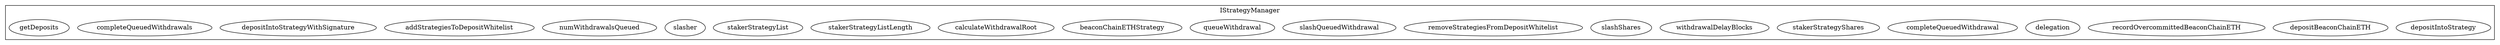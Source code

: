 strict digraph {
subgraph cluster_3262_IStrategyManager {
label = "IStrategyManager"
"3262_depositIntoStrategy" [label="depositIntoStrategy"]
"3262_depositBeaconChainETH" [label="depositBeaconChainETH"]
"3262_recordOvercommittedBeaconChainETH" [label="recordOvercommittedBeaconChainETH"]
"3262_delegation" [label="delegation"]
"3262_completeQueuedWithdrawal" [label="completeQueuedWithdrawal"]
"3262_stakerStrategyShares" [label="stakerStrategyShares"]
"3262_withdrawalDelayBlocks" [label="withdrawalDelayBlocks"]
"3262_slashShares" [label="slashShares"]
"3262_removeStrategiesFromDepositWhitelist" [label="removeStrategiesFromDepositWhitelist"]
"3262_slashQueuedWithdrawal" [label="slashQueuedWithdrawal"]
"3262_queueWithdrawal" [label="queueWithdrawal"]
"3262_beaconChainETHStrategy" [label="beaconChainETHStrategy"]
"3262_calculateWithdrawalRoot" [label="calculateWithdrawalRoot"]
"3262_stakerStrategyListLength" [label="stakerStrategyListLength"]
"3262_stakerStrategyList" [label="stakerStrategyList"]
"3262_slasher" [label="slasher"]
"3262_numWithdrawalsQueued" [label="numWithdrawalsQueued"]
"3262_addStrategiesToDepositWhitelist" [label="addStrategiesToDepositWhitelist"]
"3262_depositIntoStrategyWithSignature" [label="depositIntoStrategyWithSignature"]
"3262_completeQueuedWithdrawals" [label="completeQueuedWithdrawals"]
"3262_getDeposits" [label="getDeposits"]
}subgraph cluster_solidity {
label = "[Solidity]"
}
}